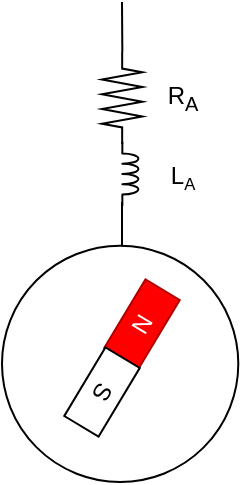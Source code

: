 <mxfile version="26.0.13">
  <diagram name="第 1 页" id="zyt6ciu9m087F2HnFS1-">
    <mxGraphModel dx="954" dy="558" grid="1" gridSize="10" guides="1" tooltips="1" connect="1" arrows="1" fold="1" page="1" pageScale="1" pageWidth="1169" pageHeight="827" math="0" shadow="0">
      <root>
        <mxCell id="0" />
        <mxCell id="1" parent="0" />
        <mxCell id="AHRMzwFQ7VdDUi4KUTGy-7" value="" style="ellipse;whiteSpace=wrap;html=1;aspect=fixed;fillColor=none;" vertex="1" parent="1">
          <mxGeometry x="240" y="161.85" width="118.15" height="118.15" as="geometry" />
        </mxCell>
        <mxCell id="AHRMzwFQ7VdDUi4KUTGy-4" value="" style="group;rotation=-240;" vertex="1" connectable="0" parent="1">
          <mxGeometry x="259" y="208.0" width="80.343" height="21.695" as="geometry" />
        </mxCell>
        <mxCell id="AHRMzwFQ7VdDUi4KUTGy-5" value="N" style="rounded=0;whiteSpace=wrap;html=1;fillColor=#FF0000;fontColor=#ffffff;strokeColor=#B20000;rotation=-599;" vertex="1" parent="AHRMzwFQ7VdDUi4KUTGy-4">
          <mxGeometry x="31" y="-17" width="40" height="20" as="geometry" />
        </mxCell>
        <mxCell id="AHRMzwFQ7VdDUi4KUTGy-6" value="S" style="rounded=0;whiteSpace=wrap;html=1;rotation=-599;" vertex="1" parent="AHRMzwFQ7VdDUi4KUTGy-4">
          <mxGeometry x="11" y="17" width="40" height="20" as="geometry" />
        </mxCell>
        <mxCell id="AHRMzwFQ7VdDUi4KUTGy-14" value="" style="group" vertex="1" connectable="0" parent="1">
          <mxGeometry x="290" y="40" width="60.17" height="121.85" as="geometry" />
        </mxCell>
        <mxCell id="AHRMzwFQ7VdDUi4KUTGy-9" value="" style="endArrow=none;html=1;rounded=0;" edge="1" parent="AHRMzwFQ7VdDUi4KUTGy-14">
          <mxGeometry width="50" height="50" relative="1" as="geometry">
            <mxPoint x="10" y="121.85" as="sourcePoint" />
            <mxPoint x="10" y="100" as="targetPoint" />
          </mxGeometry>
        </mxCell>
        <mxCell id="AHRMzwFQ7VdDUi4KUTGy-11" value="" style="pointerEvents=1;verticalLabelPosition=bottom;shadow=0;dashed=0;align=center;html=1;verticalAlign=top;shape=mxgraph.electrical.inductors.inductor_3;direction=south;" vertex="1" parent="AHRMzwFQ7VdDUi4KUTGy-14">
          <mxGeometry x="10.17" y="70" width="8" height="32" as="geometry" />
        </mxCell>
        <mxCell id="AHRMzwFQ7VdDUi4KUTGy-12" value="" style="pointerEvents=1;verticalLabelPosition=bottom;shadow=0;dashed=0;align=center;html=1;verticalAlign=top;shape=mxgraph.electrical.resistors.resistor_2;direction=south;" vertex="1" parent="AHRMzwFQ7VdDUi4KUTGy-14">
          <mxGeometry y="25" width="20.17" height="46" as="geometry" />
        </mxCell>
        <mxCell id="AHRMzwFQ7VdDUi4KUTGy-13" value="" style="endArrow=none;html=1;rounded=0;" edge="1" parent="AHRMzwFQ7VdDUi4KUTGy-14">
          <mxGeometry width="50" height="50" relative="1" as="geometry">
            <mxPoint x="10.17" y="25" as="sourcePoint" />
            <mxPoint x="10" as="targetPoint" />
          </mxGeometry>
        </mxCell>
        <mxCell id="AHRMzwFQ7VdDUi4KUTGy-15" value="R&lt;sub&gt;A&lt;/sub&gt;" style="text;html=1;align=center;verticalAlign=middle;resizable=0;points=[];autosize=1;strokeColor=none;fillColor=none;" vertex="1" parent="AHRMzwFQ7VdDUi4KUTGy-14">
          <mxGeometry x="20.17" y="33" width="40" height="30" as="geometry" />
        </mxCell>
        <mxCell id="AHRMzwFQ7VdDUi4KUTGy-16" value="L&lt;span style=&quot;font-size: 10px;&quot;&gt;&lt;sub&gt;A&lt;/sub&gt;&lt;/span&gt;" style="text;html=1;align=center;verticalAlign=middle;resizable=0;points=[];autosize=1;strokeColor=none;fillColor=none;" vertex="1" parent="AHRMzwFQ7VdDUi4KUTGy-14">
          <mxGeometry x="20.17" y="72" width="40" height="30" as="geometry" />
        </mxCell>
      </root>
    </mxGraphModel>
  </diagram>
</mxfile>
